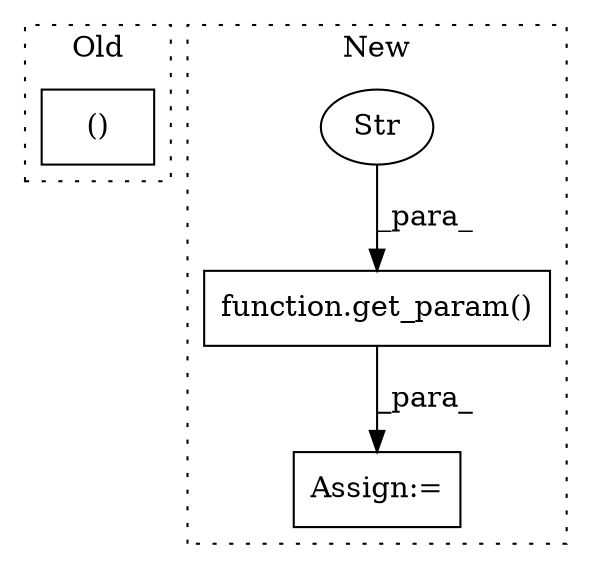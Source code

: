 digraph G {
subgraph cluster0 {
1 [label="()" a="54" s="17012" l="5" shape="box"];
label = "Old";
style="dotted";
}
subgraph cluster1 {
2 [label="function.get_param()" a="75" s="17695,17757" l="10,86" shape="box"];
3 [label="Assign:=" a="68" s="17692" l="3" shape="box"];
4 [label="Str" a="66" s="17710" l="10" shape="ellipse"];
label = "New";
style="dotted";
}
2 -> 3 [label="_para_"];
4 -> 2 [label="_para_"];
}